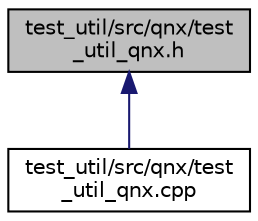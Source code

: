 digraph "test_util/src/qnx/test_util_qnx.h"
{
 // LATEX_PDF_SIZE
  edge [fontname="Helvetica",fontsize="10",labelfontname="Helvetica",labelfontsize="10"];
  node [fontname="Helvetica",fontsize="10",shape=record];
  Node1 [label="test_util/src/qnx/test\l_util_qnx.h",height=0.2,width=0.4,color="black", fillcolor="grey75", style="filled", fontcolor="black",tooltip=" "];
  Node1 -> Node2 [dir="back",color="midnightblue",fontsize="10",style="solid"];
  Node2 [label="test_util/src/qnx/test\l_util_qnx.cpp",height=0.2,width=0.4,color="black", fillcolor="white", style="filled",URL="$test__util__qnx_8cpp.html",tooltip=" "];
}
